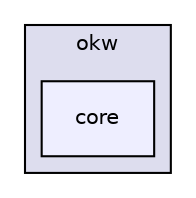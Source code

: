 digraph "/Users/zoltan/git/OKW/core/src/main/java/okw/core" {
  compound=true
  node [ fontsize="10", fontname="Helvetica"];
  edge [ labelfontsize="10", labelfontname="Helvetica"];
  subgraph clusterdir_4033e6e92f3135934576652cf36bd385 {
    graph [ bgcolor="#ddddee", pencolor="black", label="okw" fontname="Helvetica", fontsize="10", URL="dir_4033e6e92f3135934576652cf36bd385.html"]
  dir_34e7d8b0f1db66cd28098468d778c941 [shape=box, label="core", style="filled", fillcolor="#eeeeff", pencolor="black", URL="dir_34e7d8b0f1db66cd28098468d778c941.html"];
  }
}
